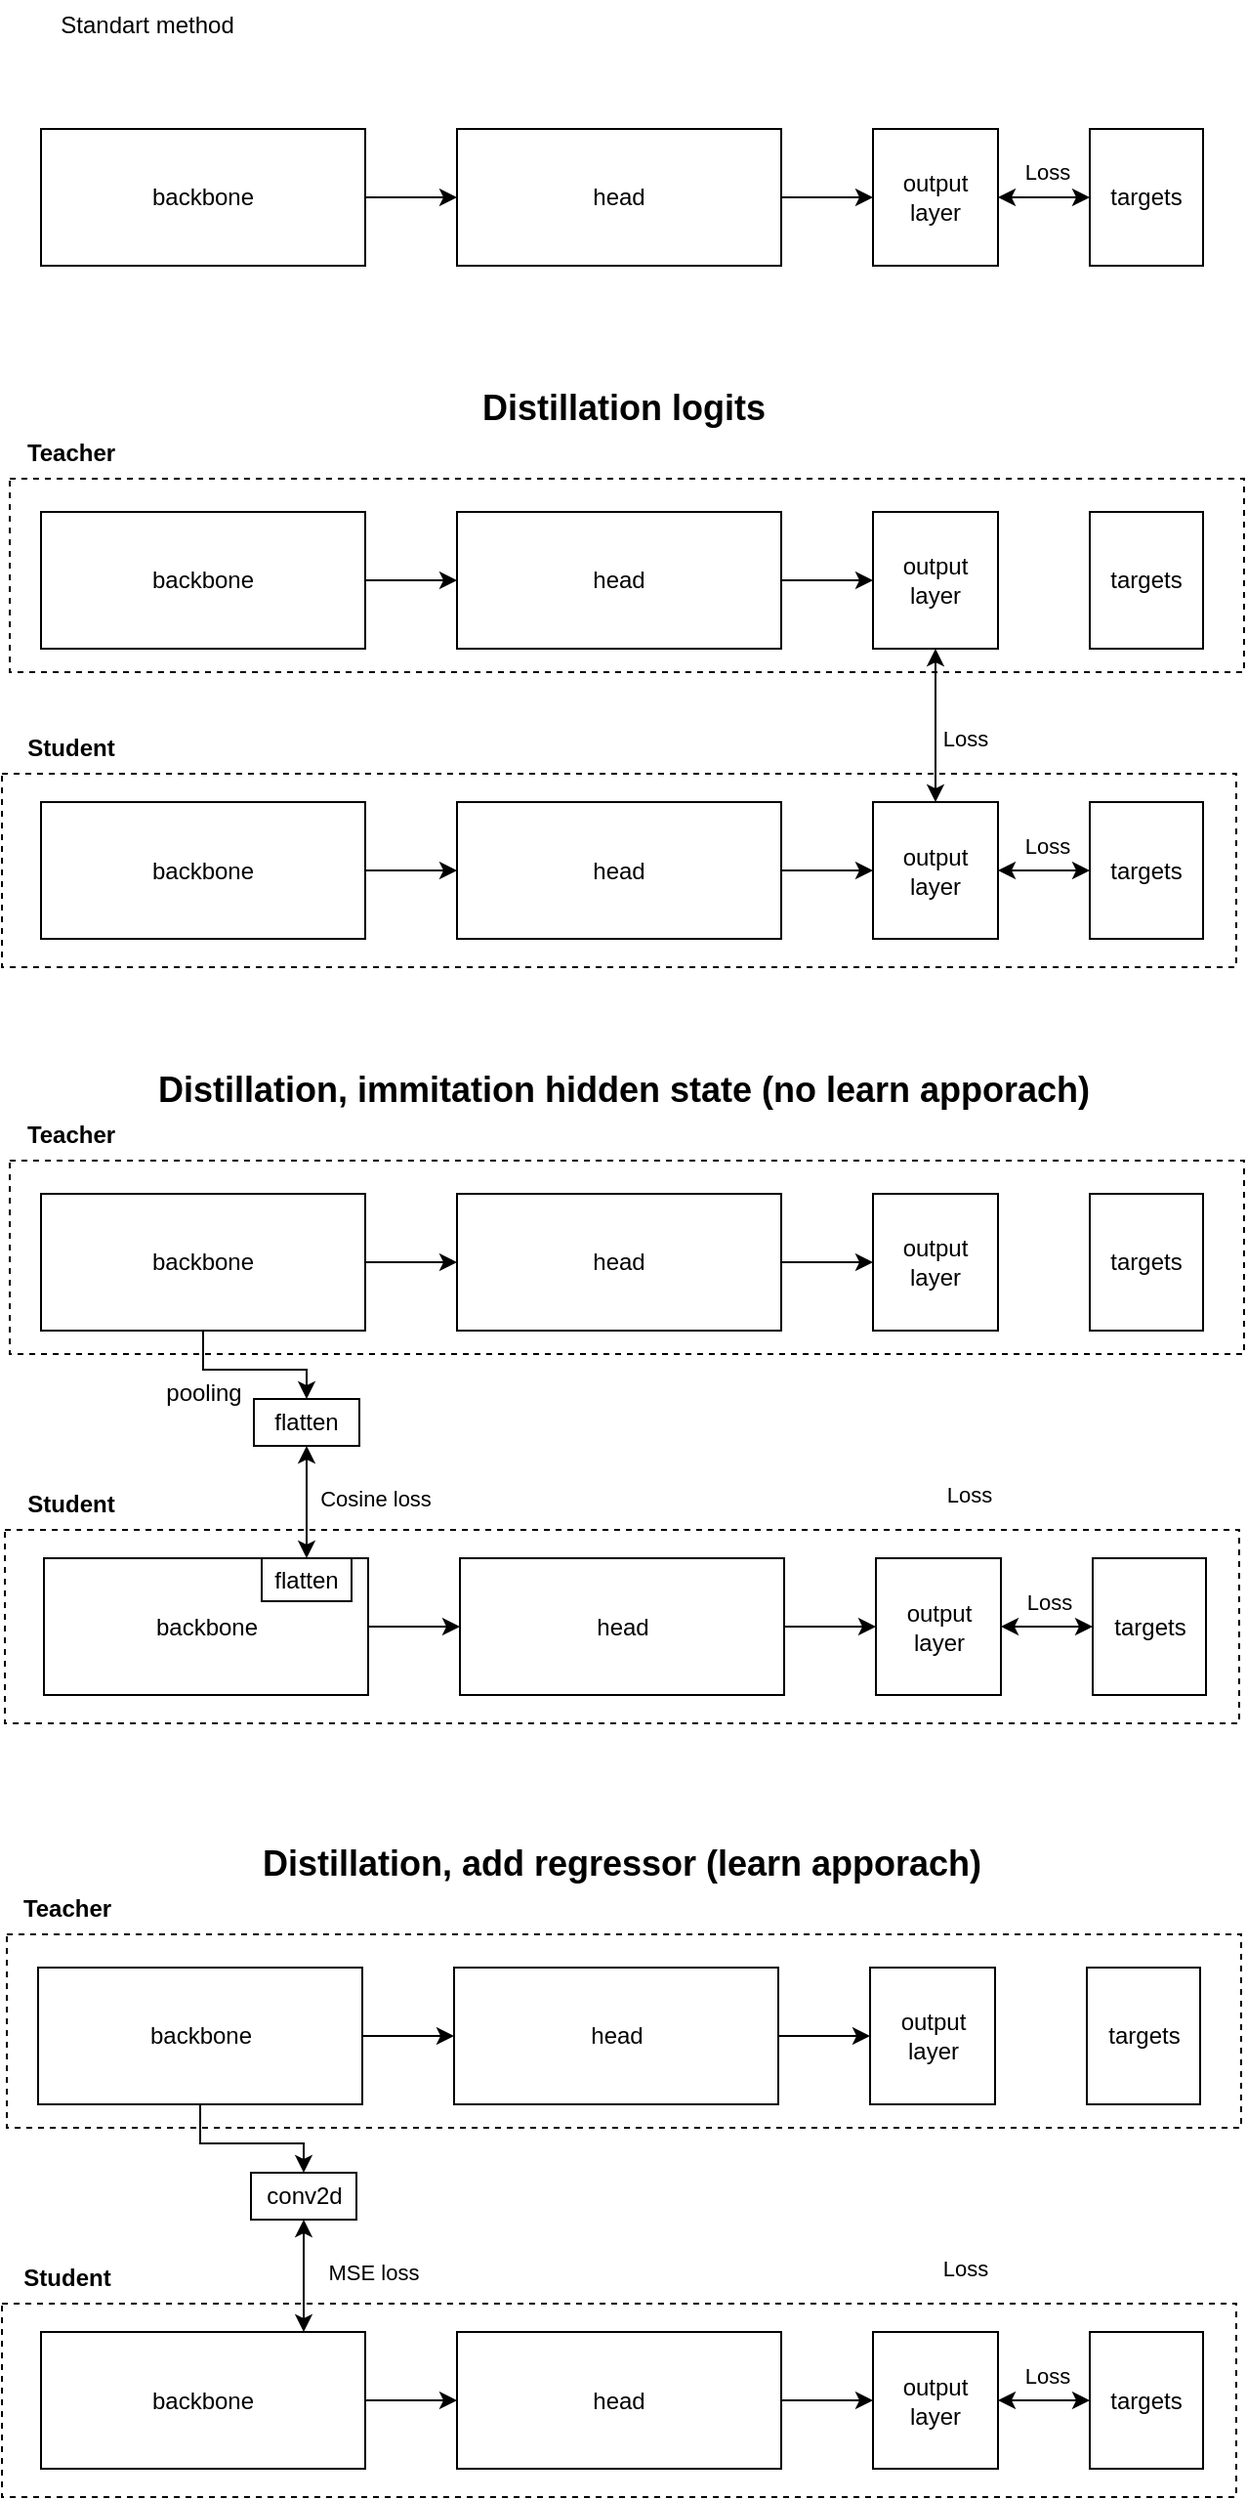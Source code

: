 <mxfile version="24.7.1" type="device">
  <diagram name="Страница — 1" id="uzJGhFRsQy7fNbieGFat">
    <mxGraphModel dx="1002" dy="575" grid="0" gridSize="10" guides="1" tooltips="1" connect="1" arrows="1" fold="1" page="0" pageScale="1" pageWidth="827" pageHeight="1169" math="0" shadow="0">
      <root>
        <mxCell id="0" />
        <mxCell id="1" parent="0" />
        <mxCell id="gnUuABjo8lkJeuZGl7Jf-33" value="" style="rounded=0;whiteSpace=wrap;html=1;dashed=1;" vertex="1" parent="1">
          <mxGeometry x="34" y="436" width="632" height="99" as="geometry" />
        </mxCell>
        <mxCell id="gnUuABjo8lkJeuZGl7Jf-30" value="" style="rounded=0;whiteSpace=wrap;html=1;dashed=1;" vertex="1" parent="1">
          <mxGeometry x="38" y="285" width="632" height="99" as="geometry" />
        </mxCell>
        <mxCell id="gnUuABjo8lkJeuZGl7Jf-3" value="" style="edgeStyle=orthogonalEdgeStyle;rounded=0;orthogonalLoop=1;jettySize=auto;html=1;" edge="1" parent="1" source="gnUuABjo8lkJeuZGl7Jf-1" target="gnUuABjo8lkJeuZGl7Jf-2">
          <mxGeometry relative="1" as="geometry" />
        </mxCell>
        <mxCell id="gnUuABjo8lkJeuZGl7Jf-1" value="backbone" style="rounded=0;whiteSpace=wrap;html=1;" vertex="1" parent="1">
          <mxGeometry x="54" y="106" width="166" height="70" as="geometry" />
        </mxCell>
        <mxCell id="gnUuABjo8lkJeuZGl7Jf-5" value="" style="edgeStyle=orthogonalEdgeStyle;rounded=0;orthogonalLoop=1;jettySize=auto;html=1;" edge="1" parent="1" source="gnUuABjo8lkJeuZGl7Jf-2" target="gnUuABjo8lkJeuZGl7Jf-4">
          <mxGeometry relative="1" as="geometry" />
        </mxCell>
        <mxCell id="gnUuABjo8lkJeuZGl7Jf-2" value="head" style="rounded=0;whiteSpace=wrap;html=1;" vertex="1" parent="1">
          <mxGeometry x="267" y="106" width="166" height="70" as="geometry" />
        </mxCell>
        <mxCell id="gnUuABjo8lkJeuZGl7Jf-4" value="output layer" style="rounded=0;whiteSpace=wrap;html=1;" vertex="1" parent="1">
          <mxGeometry x="480" y="106" width="64" height="70" as="geometry" />
        </mxCell>
        <mxCell id="gnUuABjo8lkJeuZGl7Jf-6" value="targets" style="rounded=0;whiteSpace=wrap;html=1;" vertex="1" parent="1">
          <mxGeometry x="591" y="106" width="58" height="70" as="geometry" />
        </mxCell>
        <mxCell id="gnUuABjo8lkJeuZGl7Jf-8" value="" style="endArrow=classic;startArrow=classic;html=1;rounded=0;exitX=1;exitY=0.5;exitDx=0;exitDy=0;entryX=0;entryY=0.5;entryDx=0;entryDy=0;" edge="1" parent="1" source="gnUuABjo8lkJeuZGl7Jf-4" target="gnUuABjo8lkJeuZGl7Jf-6">
          <mxGeometry width="50" height="50" relative="1" as="geometry">
            <mxPoint x="559" y="253" as="sourcePoint" />
            <mxPoint x="609" y="203" as="targetPoint" />
          </mxGeometry>
        </mxCell>
        <mxCell id="gnUuABjo8lkJeuZGl7Jf-9" value="Loss" style="edgeLabel;html=1;align=center;verticalAlign=middle;resizable=0;points=[];" vertex="1" connectable="0" parent="gnUuABjo8lkJeuZGl7Jf-8">
          <mxGeometry x="-0.004" y="-1" relative="1" as="geometry">
            <mxPoint x="1" y="-14" as="offset" />
          </mxGeometry>
        </mxCell>
        <mxCell id="gnUuABjo8lkJeuZGl7Jf-10" value="Standart method" style="text;html=1;align=center;verticalAlign=middle;resizable=0;points=[];autosize=1;strokeColor=none;fillColor=none;" vertex="1" parent="1">
          <mxGeometry x="54" y="40" width="107" height="26" as="geometry" />
        </mxCell>
        <mxCell id="gnUuABjo8lkJeuZGl7Jf-11" value="" style="edgeStyle=orthogonalEdgeStyle;rounded=0;orthogonalLoop=1;jettySize=auto;html=1;" edge="1" parent="1" source="gnUuABjo8lkJeuZGl7Jf-12" target="gnUuABjo8lkJeuZGl7Jf-14">
          <mxGeometry relative="1" as="geometry" />
        </mxCell>
        <mxCell id="gnUuABjo8lkJeuZGl7Jf-12" value="backbone" style="rounded=0;whiteSpace=wrap;html=1;" vertex="1" parent="1">
          <mxGeometry x="54" y="302" width="166" height="70" as="geometry" />
        </mxCell>
        <mxCell id="gnUuABjo8lkJeuZGl7Jf-13" value="" style="edgeStyle=orthogonalEdgeStyle;rounded=0;orthogonalLoop=1;jettySize=auto;html=1;" edge="1" parent="1" source="gnUuABjo8lkJeuZGl7Jf-14" target="gnUuABjo8lkJeuZGl7Jf-15">
          <mxGeometry relative="1" as="geometry" />
        </mxCell>
        <mxCell id="gnUuABjo8lkJeuZGl7Jf-14" value="head" style="rounded=0;whiteSpace=wrap;html=1;" vertex="1" parent="1">
          <mxGeometry x="267" y="302" width="166" height="70" as="geometry" />
        </mxCell>
        <mxCell id="gnUuABjo8lkJeuZGl7Jf-15" value="output layer" style="rounded=0;whiteSpace=wrap;html=1;" vertex="1" parent="1">
          <mxGeometry x="480" y="302" width="64" height="70" as="geometry" />
        </mxCell>
        <mxCell id="gnUuABjo8lkJeuZGl7Jf-16" value="targets" style="rounded=0;whiteSpace=wrap;html=1;" vertex="1" parent="1">
          <mxGeometry x="591" y="302" width="58" height="70" as="geometry" />
        </mxCell>
        <mxCell id="gnUuABjo8lkJeuZGl7Jf-19" value="&lt;font style=&quot;font-size: 18px;&quot;&gt;&lt;b&gt;Distillation logits&lt;/b&gt;&lt;/font&gt;" style="text;html=1;align=center;verticalAlign=middle;resizable=0;points=[];autosize=1;strokeColor=none;fillColor=none;" vertex="1" parent="1">
          <mxGeometry x="270" y="232" width="163" height="34" as="geometry" />
        </mxCell>
        <mxCell id="gnUuABjo8lkJeuZGl7Jf-20" value="" style="edgeStyle=orthogonalEdgeStyle;rounded=0;orthogonalLoop=1;jettySize=auto;html=1;" edge="1" parent="1" source="gnUuABjo8lkJeuZGl7Jf-21" target="gnUuABjo8lkJeuZGl7Jf-23">
          <mxGeometry relative="1" as="geometry" />
        </mxCell>
        <mxCell id="gnUuABjo8lkJeuZGl7Jf-21" value="backbone" style="rounded=0;whiteSpace=wrap;html=1;" vertex="1" parent="1">
          <mxGeometry x="54" y="450.5" width="166" height="70" as="geometry" />
        </mxCell>
        <mxCell id="gnUuABjo8lkJeuZGl7Jf-22" value="" style="edgeStyle=orthogonalEdgeStyle;rounded=0;orthogonalLoop=1;jettySize=auto;html=1;" edge="1" parent="1" source="gnUuABjo8lkJeuZGl7Jf-23" target="gnUuABjo8lkJeuZGl7Jf-24">
          <mxGeometry relative="1" as="geometry" />
        </mxCell>
        <mxCell id="gnUuABjo8lkJeuZGl7Jf-23" value="head" style="rounded=0;whiteSpace=wrap;html=1;" vertex="1" parent="1">
          <mxGeometry x="267" y="450.5" width="166" height="70" as="geometry" />
        </mxCell>
        <mxCell id="gnUuABjo8lkJeuZGl7Jf-24" value="output layer" style="rounded=0;whiteSpace=wrap;html=1;" vertex="1" parent="1">
          <mxGeometry x="480" y="450.5" width="64" height="70" as="geometry" />
        </mxCell>
        <mxCell id="gnUuABjo8lkJeuZGl7Jf-25" value="targets" style="rounded=0;whiteSpace=wrap;html=1;" vertex="1" parent="1">
          <mxGeometry x="591" y="450.5" width="58" height="70" as="geometry" />
        </mxCell>
        <mxCell id="gnUuABjo8lkJeuZGl7Jf-26" value="" style="endArrow=classic;startArrow=classic;html=1;rounded=0;exitX=1;exitY=0.5;exitDx=0;exitDy=0;entryX=0;entryY=0.5;entryDx=0;entryDy=0;" edge="1" parent="1" source="gnUuABjo8lkJeuZGl7Jf-24" target="gnUuABjo8lkJeuZGl7Jf-25">
          <mxGeometry width="50" height="50" relative="1" as="geometry">
            <mxPoint x="559" y="597.5" as="sourcePoint" />
            <mxPoint x="609" y="547.5" as="targetPoint" />
          </mxGeometry>
        </mxCell>
        <mxCell id="gnUuABjo8lkJeuZGl7Jf-27" value="Loss" style="edgeLabel;html=1;align=center;verticalAlign=middle;resizable=0;points=[];" vertex="1" connectable="0" parent="gnUuABjo8lkJeuZGl7Jf-26">
          <mxGeometry x="-0.004" y="-1" relative="1" as="geometry">
            <mxPoint x="1" y="-14" as="offset" />
          </mxGeometry>
        </mxCell>
        <mxCell id="gnUuABjo8lkJeuZGl7Jf-28" value="" style="endArrow=classic;startArrow=classic;html=1;rounded=0;entryX=0.5;entryY=1;entryDx=0;entryDy=0;" edge="1" parent="1" source="gnUuABjo8lkJeuZGl7Jf-24" target="gnUuABjo8lkJeuZGl7Jf-15">
          <mxGeometry width="50" height="50" relative="1" as="geometry">
            <mxPoint x="501" y="582" as="sourcePoint" />
            <mxPoint x="551" y="532" as="targetPoint" />
          </mxGeometry>
        </mxCell>
        <mxCell id="gnUuABjo8lkJeuZGl7Jf-29" value="Loss" style="edgeLabel;html=1;align=center;verticalAlign=middle;resizable=0;points=[];" vertex="1" connectable="0" parent="1">
          <mxGeometry x="540" y="456.5" as="geometry">
            <mxPoint x="-13" y="-39" as="offset" />
          </mxGeometry>
        </mxCell>
        <mxCell id="gnUuABjo8lkJeuZGl7Jf-31" value="Teacher" style="text;html=1;align=center;verticalAlign=middle;resizable=0;points=[];autosize=1;strokeColor=none;fillColor=none;fontStyle=1" vertex="1" parent="1">
          <mxGeometry x="38" y="259" width="61" height="26" as="geometry" />
        </mxCell>
        <mxCell id="gnUuABjo8lkJeuZGl7Jf-32" value="Student" style="text;html=1;align=center;verticalAlign=middle;resizable=0;points=[];autosize=1;strokeColor=none;fillColor=none;fontStyle=1" vertex="1" parent="1">
          <mxGeometry x="39" y="410" width="59" height="26" as="geometry" />
        </mxCell>
        <mxCell id="gnUuABjo8lkJeuZGl7Jf-34" value="" style="rounded=0;whiteSpace=wrap;html=1;dashed=1;" vertex="1" parent="1">
          <mxGeometry x="35.5" y="823" width="632" height="99" as="geometry" />
        </mxCell>
        <mxCell id="gnUuABjo8lkJeuZGl7Jf-35" value="" style="rounded=0;whiteSpace=wrap;html=1;dashed=1;" vertex="1" parent="1">
          <mxGeometry x="38" y="634" width="632" height="99" as="geometry" />
        </mxCell>
        <mxCell id="gnUuABjo8lkJeuZGl7Jf-36" value="" style="edgeStyle=orthogonalEdgeStyle;rounded=0;orthogonalLoop=1;jettySize=auto;html=1;" edge="1" parent="1" source="gnUuABjo8lkJeuZGl7Jf-37" target="gnUuABjo8lkJeuZGl7Jf-39">
          <mxGeometry relative="1" as="geometry" />
        </mxCell>
        <mxCell id="gnUuABjo8lkJeuZGl7Jf-60" style="edgeStyle=orthogonalEdgeStyle;rounded=0;orthogonalLoop=1;jettySize=auto;html=1;entryX=0.5;entryY=0;entryDx=0;entryDy=0;" edge="1" parent="1" source="gnUuABjo8lkJeuZGl7Jf-37" target="gnUuABjo8lkJeuZGl7Jf-56">
          <mxGeometry relative="1" as="geometry" />
        </mxCell>
        <mxCell id="gnUuABjo8lkJeuZGl7Jf-37" value="backbone" style="rounded=0;whiteSpace=wrap;html=1;" vertex="1" parent="1">
          <mxGeometry x="54" y="651" width="166" height="70" as="geometry" />
        </mxCell>
        <mxCell id="gnUuABjo8lkJeuZGl7Jf-38" value="" style="edgeStyle=orthogonalEdgeStyle;rounded=0;orthogonalLoop=1;jettySize=auto;html=1;" edge="1" parent="1" source="gnUuABjo8lkJeuZGl7Jf-39" target="gnUuABjo8lkJeuZGl7Jf-40">
          <mxGeometry relative="1" as="geometry" />
        </mxCell>
        <mxCell id="gnUuABjo8lkJeuZGl7Jf-39" value="head" style="rounded=0;whiteSpace=wrap;html=1;" vertex="1" parent="1">
          <mxGeometry x="267" y="651" width="166" height="70" as="geometry" />
        </mxCell>
        <mxCell id="gnUuABjo8lkJeuZGl7Jf-40" value="output layer" style="rounded=0;whiteSpace=wrap;html=1;" vertex="1" parent="1">
          <mxGeometry x="480" y="651" width="64" height="70" as="geometry" />
        </mxCell>
        <mxCell id="gnUuABjo8lkJeuZGl7Jf-41" value="targets" style="rounded=0;whiteSpace=wrap;html=1;" vertex="1" parent="1">
          <mxGeometry x="591" y="651" width="58" height="70" as="geometry" />
        </mxCell>
        <mxCell id="gnUuABjo8lkJeuZGl7Jf-42" value="&lt;font style=&quot;font-size: 18px;&quot;&gt;&lt;b&gt;Distillation, immitation hidden state (no learn apporach)&lt;/b&gt;&lt;/font&gt;" style="text;html=1;align=center;verticalAlign=middle;resizable=0;points=[];autosize=1;strokeColor=none;fillColor=none;" vertex="1" parent="1">
          <mxGeometry x="104" y="581" width="495" height="34" as="geometry" />
        </mxCell>
        <mxCell id="gnUuABjo8lkJeuZGl7Jf-43" value="" style="edgeStyle=orthogonalEdgeStyle;rounded=0;orthogonalLoop=1;jettySize=auto;html=1;" edge="1" parent="1" source="gnUuABjo8lkJeuZGl7Jf-44" target="gnUuABjo8lkJeuZGl7Jf-46">
          <mxGeometry relative="1" as="geometry" />
        </mxCell>
        <mxCell id="gnUuABjo8lkJeuZGl7Jf-44" value="backbone" style="rounded=0;whiteSpace=wrap;html=1;" vertex="1" parent="1">
          <mxGeometry x="55.5" y="837.5" width="166" height="70" as="geometry" />
        </mxCell>
        <mxCell id="gnUuABjo8lkJeuZGl7Jf-45" value="" style="edgeStyle=orthogonalEdgeStyle;rounded=0;orthogonalLoop=1;jettySize=auto;html=1;" edge="1" parent="1" source="gnUuABjo8lkJeuZGl7Jf-46" target="gnUuABjo8lkJeuZGl7Jf-47">
          <mxGeometry relative="1" as="geometry" />
        </mxCell>
        <mxCell id="gnUuABjo8lkJeuZGl7Jf-46" value="head" style="rounded=0;whiteSpace=wrap;html=1;" vertex="1" parent="1">
          <mxGeometry x="268.5" y="837.5" width="166" height="70" as="geometry" />
        </mxCell>
        <mxCell id="gnUuABjo8lkJeuZGl7Jf-47" value="output layer" style="rounded=0;whiteSpace=wrap;html=1;" vertex="1" parent="1">
          <mxGeometry x="481.5" y="837.5" width="64" height="70" as="geometry" />
        </mxCell>
        <mxCell id="gnUuABjo8lkJeuZGl7Jf-48" value="targets" style="rounded=0;whiteSpace=wrap;html=1;" vertex="1" parent="1">
          <mxGeometry x="592.5" y="837.5" width="58" height="70" as="geometry" />
        </mxCell>
        <mxCell id="gnUuABjo8lkJeuZGl7Jf-49" value="" style="endArrow=classic;startArrow=classic;html=1;rounded=0;exitX=1;exitY=0.5;exitDx=0;exitDy=0;entryX=0;entryY=0.5;entryDx=0;entryDy=0;" edge="1" parent="1" source="gnUuABjo8lkJeuZGl7Jf-47" target="gnUuABjo8lkJeuZGl7Jf-48">
          <mxGeometry width="50" height="50" relative="1" as="geometry">
            <mxPoint x="560.5" y="984.5" as="sourcePoint" />
            <mxPoint x="610.5" y="934.5" as="targetPoint" />
          </mxGeometry>
        </mxCell>
        <mxCell id="gnUuABjo8lkJeuZGl7Jf-50" value="Loss" style="edgeLabel;html=1;align=center;verticalAlign=middle;resizable=0;points=[];" vertex="1" connectable="0" parent="gnUuABjo8lkJeuZGl7Jf-49">
          <mxGeometry x="-0.004" y="-1" relative="1" as="geometry">
            <mxPoint x="1" y="-14" as="offset" />
          </mxGeometry>
        </mxCell>
        <mxCell id="gnUuABjo8lkJeuZGl7Jf-52" value="Loss" style="edgeLabel;html=1;align=center;verticalAlign=middle;resizable=0;points=[];" vertex="1" connectable="0" parent="1">
          <mxGeometry x="541.5" y="843.5" as="geometry">
            <mxPoint x="-13" y="-39" as="offset" />
          </mxGeometry>
        </mxCell>
        <mxCell id="gnUuABjo8lkJeuZGl7Jf-53" value="Teacher" style="text;html=1;align=center;verticalAlign=middle;resizable=0;points=[];autosize=1;strokeColor=none;fillColor=none;fontStyle=1" vertex="1" parent="1">
          <mxGeometry x="38" y="608" width="61" height="26" as="geometry" />
        </mxCell>
        <mxCell id="gnUuABjo8lkJeuZGl7Jf-54" value="Student" style="text;html=1;align=center;verticalAlign=middle;resizable=0;points=[];autosize=1;strokeColor=none;fillColor=none;fontStyle=1" vertex="1" parent="1">
          <mxGeometry x="39" y="797" width="59" height="26" as="geometry" />
        </mxCell>
        <mxCell id="gnUuABjo8lkJeuZGl7Jf-56" value="flatten" style="rounded=0;whiteSpace=wrap;html=1;" vertex="1" parent="1">
          <mxGeometry x="163" y="756" width="54" height="24" as="geometry" />
        </mxCell>
        <mxCell id="gnUuABjo8lkJeuZGl7Jf-57" value="flatten" style="rounded=0;whiteSpace=wrap;html=1;" vertex="1" parent="1">
          <mxGeometry x="167" y="837.5" width="46" height="22" as="geometry" />
        </mxCell>
        <mxCell id="gnUuABjo8lkJeuZGl7Jf-58" value="" style="endArrow=classic;startArrow=classic;html=1;rounded=0;entryX=0.5;entryY=0;entryDx=0;entryDy=0;exitX=0.5;exitY=1;exitDx=0;exitDy=0;" edge="1" parent="1" source="gnUuABjo8lkJeuZGl7Jf-56" target="gnUuABjo8lkJeuZGl7Jf-57">
          <mxGeometry width="50" height="50" relative="1" as="geometry">
            <mxPoint x="47" y="813" as="sourcePoint" />
            <mxPoint x="97" y="763" as="targetPoint" />
          </mxGeometry>
        </mxCell>
        <mxCell id="gnUuABjo8lkJeuZGl7Jf-59" value="Cosine loss" style="edgeLabel;html=1;align=center;verticalAlign=middle;resizable=0;points=[];" vertex="1" connectable="0" parent="gnUuABjo8lkJeuZGl7Jf-58">
          <mxGeometry x="-0.033" y="-2" relative="1" as="geometry">
            <mxPoint x="37" y="-1" as="offset" />
          </mxGeometry>
        </mxCell>
        <mxCell id="gnUuABjo8lkJeuZGl7Jf-61" value="pooling" style="text;html=1;align=center;verticalAlign=middle;resizable=0;points=[];autosize=1;strokeColor=none;fillColor=none;" vertex="1" parent="1">
          <mxGeometry x="108.5" y="740" width="57" height="26" as="geometry" />
        </mxCell>
        <mxCell id="gnUuABjo8lkJeuZGl7Jf-88" value="" style="rounded=0;whiteSpace=wrap;html=1;dashed=1;" vertex="1" parent="1">
          <mxGeometry x="34" y="1219" width="632" height="99" as="geometry" />
        </mxCell>
        <mxCell id="gnUuABjo8lkJeuZGl7Jf-89" value="" style="rounded=0;whiteSpace=wrap;html=1;dashed=1;" vertex="1" parent="1">
          <mxGeometry x="36.5" y="1030" width="632" height="99" as="geometry" />
        </mxCell>
        <mxCell id="gnUuABjo8lkJeuZGl7Jf-90" value="" style="edgeStyle=orthogonalEdgeStyle;rounded=0;orthogonalLoop=1;jettySize=auto;html=1;" edge="1" parent="1" source="gnUuABjo8lkJeuZGl7Jf-92" target="gnUuABjo8lkJeuZGl7Jf-94">
          <mxGeometry relative="1" as="geometry" />
        </mxCell>
        <mxCell id="gnUuABjo8lkJeuZGl7Jf-91" style="edgeStyle=orthogonalEdgeStyle;rounded=0;orthogonalLoop=1;jettySize=auto;html=1;entryX=0.5;entryY=0;entryDx=0;entryDy=0;" edge="1" parent="1" source="gnUuABjo8lkJeuZGl7Jf-92" target="gnUuABjo8lkJeuZGl7Jf-109">
          <mxGeometry relative="1" as="geometry" />
        </mxCell>
        <mxCell id="gnUuABjo8lkJeuZGl7Jf-92" value="backbone" style="rounded=0;whiteSpace=wrap;html=1;" vertex="1" parent="1">
          <mxGeometry x="52.5" y="1047" width="166" height="70" as="geometry" />
        </mxCell>
        <mxCell id="gnUuABjo8lkJeuZGl7Jf-93" value="" style="edgeStyle=orthogonalEdgeStyle;rounded=0;orthogonalLoop=1;jettySize=auto;html=1;" edge="1" parent="1" source="gnUuABjo8lkJeuZGl7Jf-94" target="gnUuABjo8lkJeuZGl7Jf-95">
          <mxGeometry relative="1" as="geometry" />
        </mxCell>
        <mxCell id="gnUuABjo8lkJeuZGl7Jf-94" value="head" style="rounded=0;whiteSpace=wrap;html=1;" vertex="1" parent="1">
          <mxGeometry x="265.5" y="1047" width="166" height="70" as="geometry" />
        </mxCell>
        <mxCell id="gnUuABjo8lkJeuZGl7Jf-95" value="output layer" style="rounded=0;whiteSpace=wrap;html=1;" vertex="1" parent="1">
          <mxGeometry x="478.5" y="1047" width="64" height="70" as="geometry" />
        </mxCell>
        <mxCell id="gnUuABjo8lkJeuZGl7Jf-96" value="targets" style="rounded=0;whiteSpace=wrap;html=1;" vertex="1" parent="1">
          <mxGeometry x="589.5" y="1047" width="58" height="70" as="geometry" />
        </mxCell>
        <mxCell id="gnUuABjo8lkJeuZGl7Jf-97" value="&lt;font style=&quot;font-size: 18px;&quot;&gt;&lt;b&gt;Distillation, add regressor (learn apporach)&lt;/b&gt;&lt;/font&gt;" style="text;html=1;align=center;verticalAlign=middle;resizable=0;points=[];autosize=1;strokeColor=none;fillColor=none;" vertex="1" parent="1">
          <mxGeometry x="157.5" y="977" width="386" height="34" as="geometry" />
        </mxCell>
        <mxCell id="gnUuABjo8lkJeuZGl7Jf-98" value="" style="edgeStyle=orthogonalEdgeStyle;rounded=0;orthogonalLoop=1;jettySize=auto;html=1;" edge="1" parent="1" source="gnUuABjo8lkJeuZGl7Jf-99" target="gnUuABjo8lkJeuZGl7Jf-101">
          <mxGeometry relative="1" as="geometry" />
        </mxCell>
        <mxCell id="gnUuABjo8lkJeuZGl7Jf-99" value="backbone" style="rounded=0;whiteSpace=wrap;html=1;" vertex="1" parent="1">
          <mxGeometry x="54" y="1233.5" width="166" height="70" as="geometry" />
        </mxCell>
        <mxCell id="gnUuABjo8lkJeuZGl7Jf-100" value="" style="edgeStyle=orthogonalEdgeStyle;rounded=0;orthogonalLoop=1;jettySize=auto;html=1;" edge="1" parent="1" source="gnUuABjo8lkJeuZGl7Jf-101" target="gnUuABjo8lkJeuZGl7Jf-102">
          <mxGeometry relative="1" as="geometry" />
        </mxCell>
        <mxCell id="gnUuABjo8lkJeuZGl7Jf-101" value="head" style="rounded=0;whiteSpace=wrap;html=1;" vertex="1" parent="1">
          <mxGeometry x="267" y="1233.5" width="166" height="70" as="geometry" />
        </mxCell>
        <mxCell id="gnUuABjo8lkJeuZGl7Jf-102" value="output layer" style="rounded=0;whiteSpace=wrap;html=1;" vertex="1" parent="1">
          <mxGeometry x="480" y="1233.5" width="64" height="70" as="geometry" />
        </mxCell>
        <mxCell id="gnUuABjo8lkJeuZGl7Jf-103" value="targets" style="rounded=0;whiteSpace=wrap;html=1;" vertex="1" parent="1">
          <mxGeometry x="591" y="1233.5" width="58" height="70" as="geometry" />
        </mxCell>
        <mxCell id="gnUuABjo8lkJeuZGl7Jf-104" value="" style="endArrow=classic;startArrow=classic;html=1;rounded=0;exitX=1;exitY=0.5;exitDx=0;exitDy=0;entryX=0;entryY=0.5;entryDx=0;entryDy=0;" edge="1" parent="1" source="gnUuABjo8lkJeuZGl7Jf-102" target="gnUuABjo8lkJeuZGl7Jf-103">
          <mxGeometry width="50" height="50" relative="1" as="geometry">
            <mxPoint x="559" y="1380.5" as="sourcePoint" />
            <mxPoint x="609" y="1330.5" as="targetPoint" />
          </mxGeometry>
        </mxCell>
        <mxCell id="gnUuABjo8lkJeuZGl7Jf-105" value="Loss" style="edgeLabel;html=1;align=center;verticalAlign=middle;resizable=0;points=[];" vertex="1" connectable="0" parent="gnUuABjo8lkJeuZGl7Jf-104">
          <mxGeometry x="-0.004" y="-1" relative="1" as="geometry">
            <mxPoint x="1" y="-14" as="offset" />
          </mxGeometry>
        </mxCell>
        <mxCell id="gnUuABjo8lkJeuZGl7Jf-106" value="Loss" style="edgeLabel;html=1;align=center;verticalAlign=middle;resizable=0;points=[];" vertex="1" connectable="0" parent="1">
          <mxGeometry x="540" y="1239.5" as="geometry">
            <mxPoint x="-13" y="-39" as="offset" />
          </mxGeometry>
        </mxCell>
        <mxCell id="gnUuABjo8lkJeuZGl7Jf-107" value="Teacher" style="text;html=1;align=center;verticalAlign=middle;resizable=0;points=[];autosize=1;strokeColor=none;fillColor=none;fontStyle=1" vertex="1" parent="1">
          <mxGeometry x="36.5" y="1004" width="61" height="26" as="geometry" />
        </mxCell>
        <mxCell id="gnUuABjo8lkJeuZGl7Jf-108" value="Student" style="text;html=1;align=center;verticalAlign=middle;resizable=0;points=[];autosize=1;strokeColor=none;fillColor=none;fontStyle=1" vertex="1" parent="1">
          <mxGeometry x="37.5" y="1193" width="59" height="26" as="geometry" />
        </mxCell>
        <mxCell id="gnUuABjo8lkJeuZGl7Jf-109" value="conv2d" style="rounded=0;whiteSpace=wrap;html=1;" vertex="1" parent="1">
          <mxGeometry x="161.5" y="1152" width="54" height="24" as="geometry" />
        </mxCell>
        <mxCell id="gnUuABjo8lkJeuZGl7Jf-111" value="" style="endArrow=classic;startArrow=classic;html=1;rounded=0;entryX=0.5;entryY=0;entryDx=0;entryDy=0;exitX=0.5;exitY=1;exitDx=0;exitDy=0;" edge="1" parent="1" source="gnUuABjo8lkJeuZGl7Jf-109">
          <mxGeometry width="50" height="50" relative="1" as="geometry">
            <mxPoint x="45.5" y="1209" as="sourcePoint" />
            <mxPoint x="188.5" y="1233.5" as="targetPoint" />
          </mxGeometry>
        </mxCell>
        <mxCell id="gnUuABjo8lkJeuZGl7Jf-112" value="MSE loss" style="edgeLabel;html=1;align=center;verticalAlign=middle;resizable=0;points=[];" vertex="1" connectable="0" parent="gnUuABjo8lkJeuZGl7Jf-111">
          <mxGeometry x="-0.033" y="-2" relative="1" as="geometry">
            <mxPoint x="37" y="-1" as="offset" />
          </mxGeometry>
        </mxCell>
      </root>
    </mxGraphModel>
  </diagram>
</mxfile>
